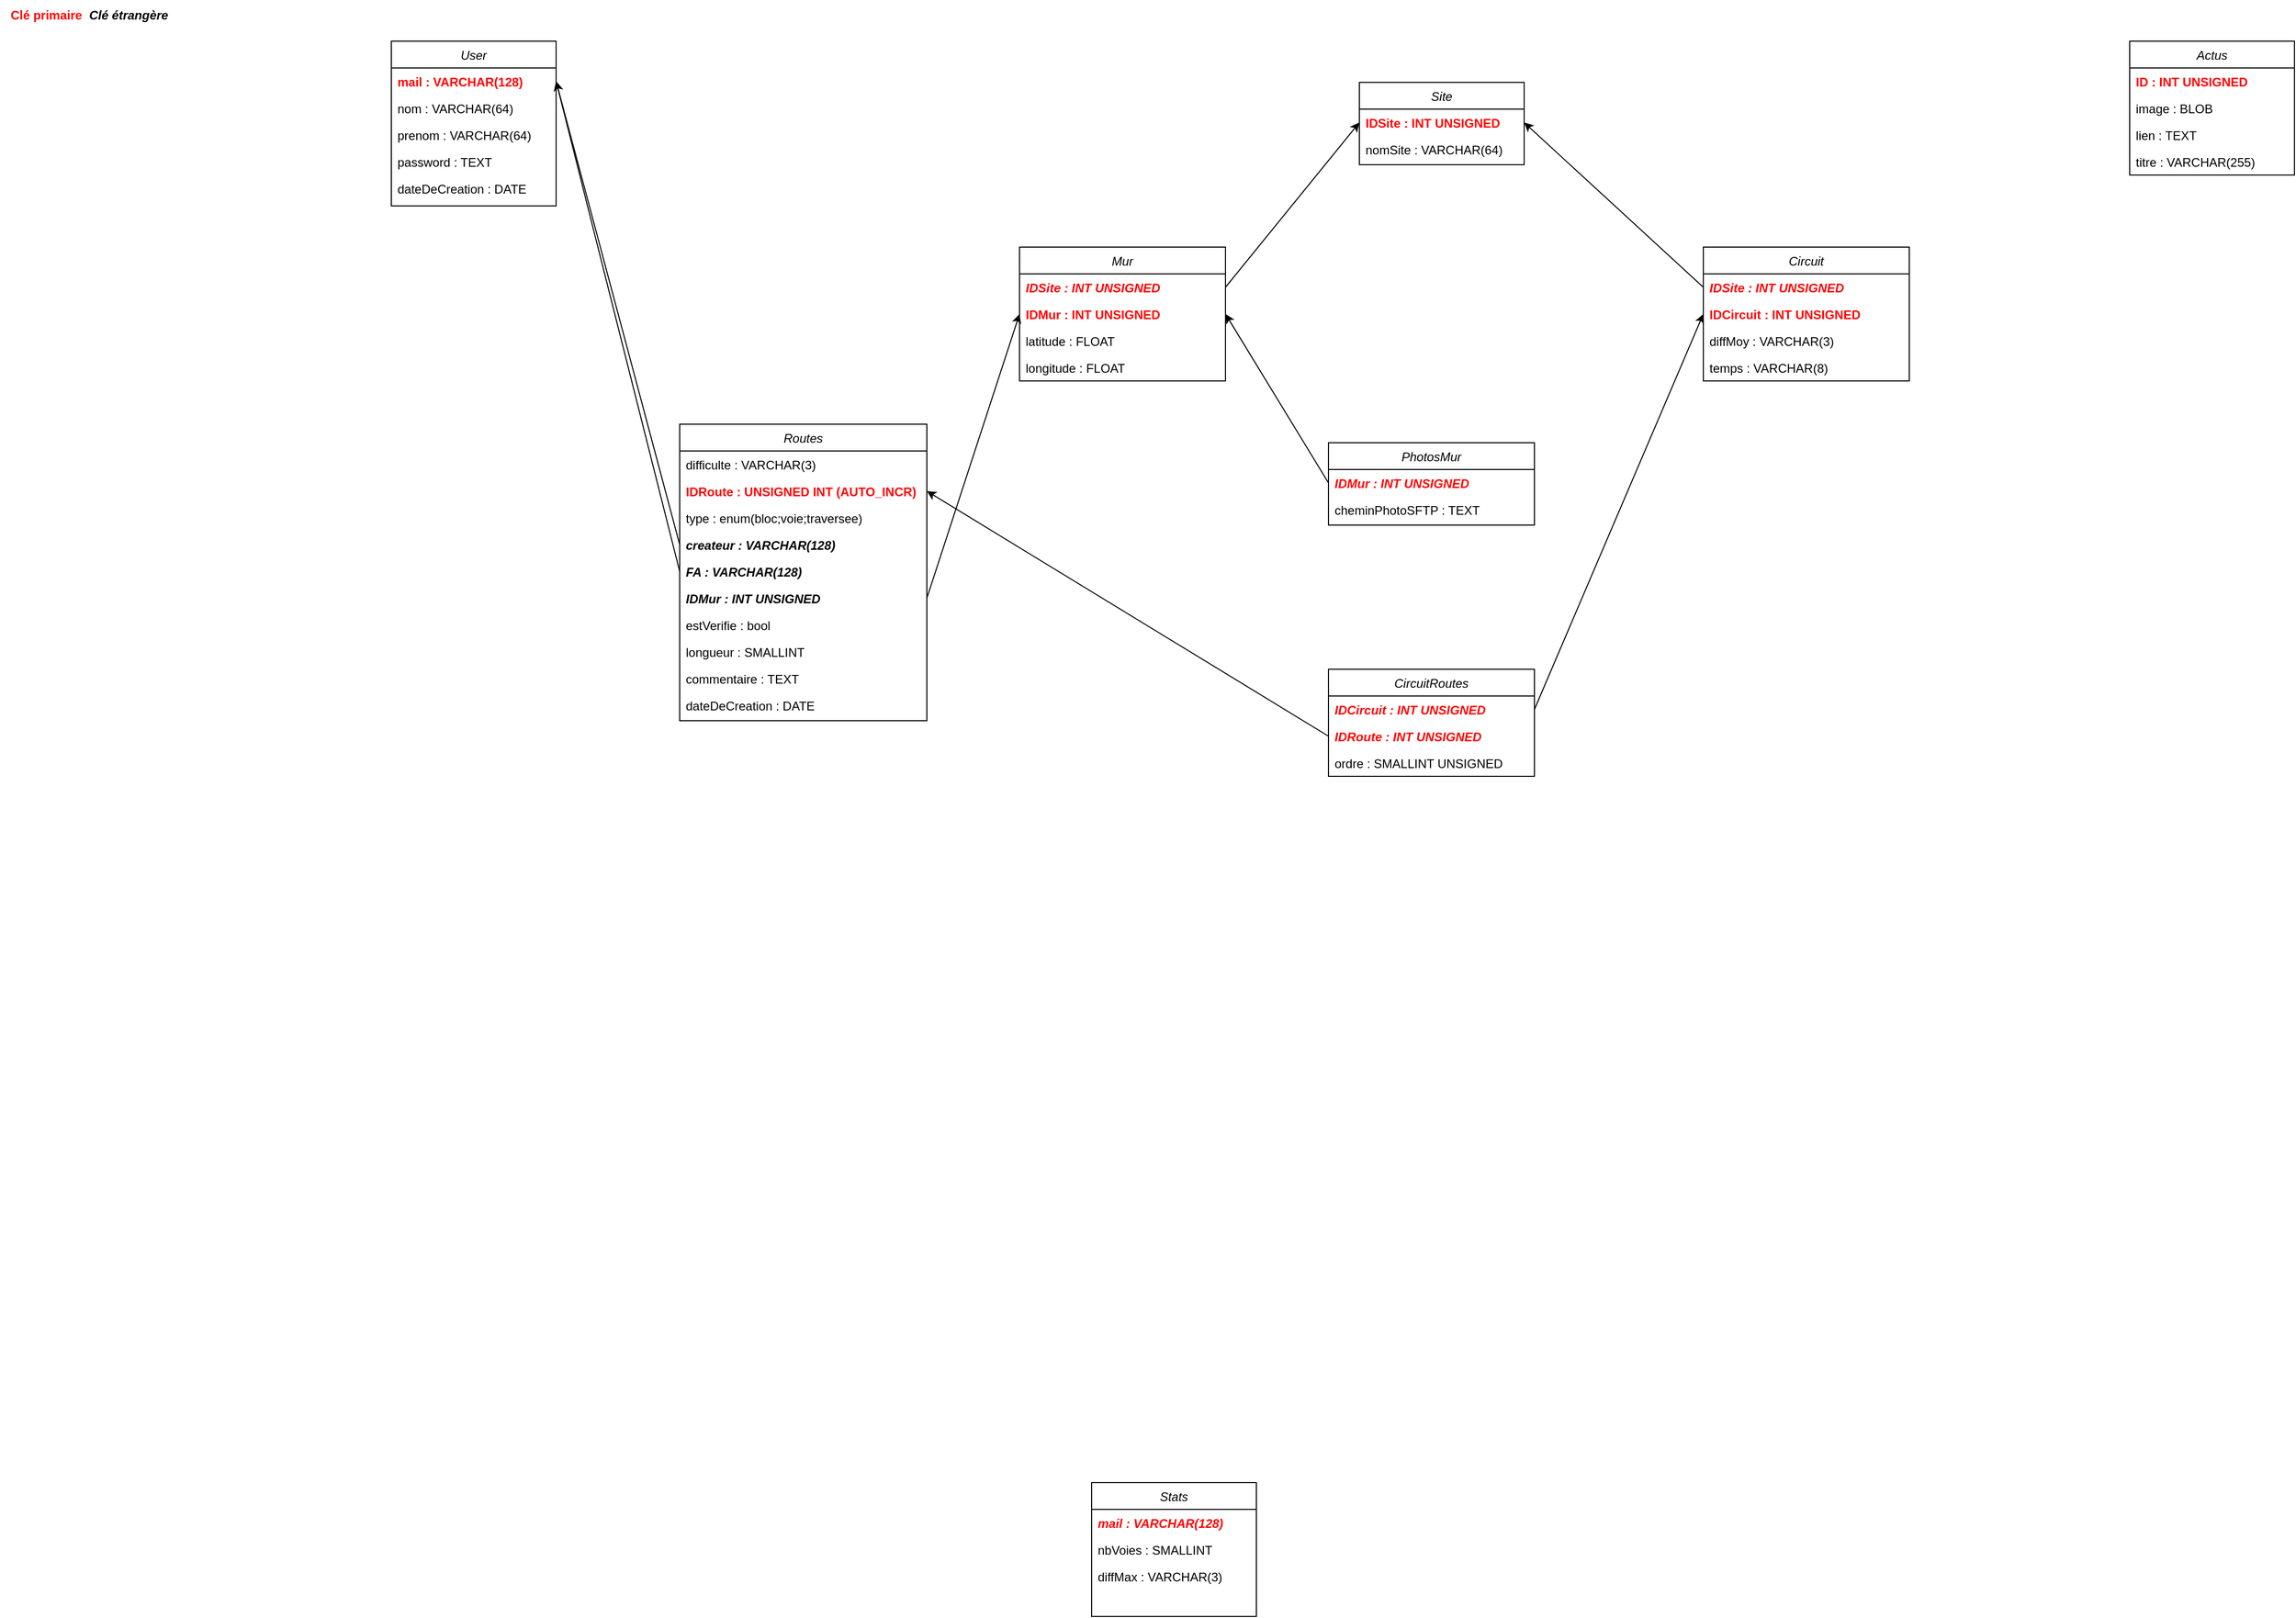 <mxfile version="21.2.9" type="github">
  <diagram id="C5RBs43oDa-KdzZeNtuy" name="Page-1">
    <mxGraphModel dx="1509" dy="744" grid="1" gridSize="10" guides="1" tooltips="1" connect="1" arrows="1" fold="1" page="1" pageScale="1" pageWidth="827" pageHeight="1169" math="0" shadow="0">
      <root>
        <mxCell id="WIyWlLk6GJQsqaUBKTNV-0" />
        <mxCell id="WIyWlLk6GJQsqaUBKTNV-1" parent="WIyWlLk6GJQsqaUBKTNV-0" />
        <mxCell id="zkfFHV4jXpPFQw0GAbJ--0" value="User" style="swimlane;fontStyle=2;align=center;verticalAlign=top;childLayout=stackLayout;horizontal=1;startSize=26;horizontalStack=0;resizeParent=1;resizeLast=0;collapsible=1;marginBottom=0;rounded=0;shadow=0;strokeWidth=1;" parent="WIyWlLk6GJQsqaUBKTNV-1" vertex="1">
          <mxGeometry x="380" y="40" width="160" height="160" as="geometry">
            <mxRectangle x="230" y="140" width="160" height="26" as="alternateBounds" />
          </mxGeometry>
        </mxCell>
        <mxCell id="zkfFHV4jXpPFQw0GAbJ--2" value="mail : VARCHAR(128)" style="text;align=left;verticalAlign=top;spacingLeft=4;spacingRight=4;overflow=hidden;rotatable=0;points=[[0,0.5],[1,0.5]];portConstraint=eastwest;rounded=0;shadow=0;html=0;fontStyle=1;fontColor=#FF0000;" parent="zkfFHV4jXpPFQw0GAbJ--0" vertex="1">
          <mxGeometry y="26" width="160" height="26" as="geometry" />
        </mxCell>
        <mxCell id="zkfFHV4jXpPFQw0GAbJ--1" value="nom : VARCHAR(64)" style="text;align=left;verticalAlign=top;spacingLeft=4;spacingRight=4;overflow=hidden;rotatable=0;points=[[0,0.5],[1,0.5]];portConstraint=eastwest;" parent="zkfFHV4jXpPFQw0GAbJ--0" vertex="1">
          <mxGeometry y="52" width="160" height="26" as="geometry" />
        </mxCell>
        <mxCell id="MneaKNnePf4oPeuY0FDi-7" value="prenom : VARCHAR(64)" style="text;align=left;verticalAlign=top;spacingLeft=4;spacingRight=4;overflow=hidden;rotatable=0;points=[[0,0.5],[1,0.5]];portConstraint=eastwest;" parent="zkfFHV4jXpPFQw0GAbJ--0" vertex="1">
          <mxGeometry y="78" width="160" height="26" as="geometry" />
        </mxCell>
        <mxCell id="0Qye_Zv5IVSC3sUF7OHN-1" value="password : TEXT" style="text;align=left;verticalAlign=top;spacingLeft=4;spacingRight=4;overflow=hidden;rotatable=0;points=[[0,0.5],[1,0.5]];portConstraint=eastwest;rounded=0;shadow=0;html=0;" parent="zkfFHV4jXpPFQw0GAbJ--0" vertex="1">
          <mxGeometry y="104" width="160" height="26" as="geometry" />
        </mxCell>
        <mxCell id="MneaKNnePf4oPeuY0FDi-33" value="dateDeCreation : DATE" style="text;align=left;verticalAlign=top;spacingLeft=4;spacingRight=4;overflow=hidden;rotatable=0;points=[[0,0.5],[1,0.5]];portConstraint=eastwest;rounded=0;shadow=0;html=0;fontColor=#000000;fontStyle=0" parent="zkfFHV4jXpPFQw0GAbJ--0" vertex="1">
          <mxGeometry y="130" width="160" height="26" as="geometry" />
        </mxCell>
        <mxCell id="IG8rTT2q1o-Y9MWKu9mN-1" value="&lt;b&gt;&lt;font color=&quot;#ff0000&quot;&gt;Clé primaire&lt;/font&gt;&lt;/b&gt;" style="text;html=1;strokeColor=none;fillColor=none;align=center;verticalAlign=middle;whiteSpace=wrap;rounded=0;" parent="WIyWlLk6GJQsqaUBKTNV-1" vertex="1">
          <mxGeometry width="90" height="30" as="geometry" />
        </mxCell>
        <mxCell id="IG8rTT2q1o-Y9MWKu9mN-2" value="&lt;b&gt;&lt;i&gt;Clé étrangère&lt;/i&gt;&lt;/b&gt;" style="text;html=1;strokeColor=none;fillColor=none;align=center;verticalAlign=middle;whiteSpace=wrap;rounded=0;" parent="WIyWlLk6GJQsqaUBKTNV-1" vertex="1">
          <mxGeometry x="80" width="90" height="30" as="geometry" />
        </mxCell>
        <mxCell id="MneaKNnePf4oPeuY0FDi-1" value="Mur" style="swimlane;fontStyle=2;align=center;verticalAlign=top;childLayout=stackLayout;horizontal=1;startSize=26;horizontalStack=0;resizeParent=1;resizeLast=0;collapsible=1;marginBottom=0;rounded=0;shadow=0;strokeWidth=1;" parent="WIyWlLk6GJQsqaUBKTNV-1" vertex="1">
          <mxGeometry x="990" y="240" width="200" height="130" as="geometry">
            <mxRectangle x="230" y="140" width="160" height="26" as="alternateBounds" />
          </mxGeometry>
        </mxCell>
        <mxCell id="MneaKNnePf4oPeuY0FDi-3" value="IDSite : INT UNSIGNED" style="text;align=left;verticalAlign=top;spacingLeft=4;spacingRight=4;overflow=hidden;rotatable=0;points=[[0,0.5],[1,0.5]];portConstraint=eastwest;fontStyle=3;fontColor=#ff0000;" parent="MneaKNnePf4oPeuY0FDi-1" vertex="1">
          <mxGeometry y="26" width="200" height="26" as="geometry" />
        </mxCell>
        <mxCell id="MneaKNnePf4oPeuY0FDi-2" value="IDMur : INT UNSIGNED" style="text;align=left;verticalAlign=top;spacingLeft=4;spacingRight=4;overflow=hidden;rotatable=0;points=[[0,0.5],[1,0.5]];portConstraint=eastwest;rounded=0;shadow=0;html=0;fontColor=#FF0000;fontStyle=1" parent="MneaKNnePf4oPeuY0FDi-1" vertex="1">
          <mxGeometry y="52" width="200" height="26" as="geometry" />
        </mxCell>
        <mxCell id="87DdCvk_uz9mZ-cImYMg-0" value="latitude : FLOAT" style="text;align=left;verticalAlign=top;spacingLeft=4;spacingRight=4;overflow=hidden;rotatable=0;points=[[0,0.5],[1,0.5]];portConstraint=eastwest;" parent="MneaKNnePf4oPeuY0FDi-1" vertex="1">
          <mxGeometry y="78" width="200" height="26" as="geometry" />
        </mxCell>
        <mxCell id="wvx0ti9K2vMNc0QYjZrV-10" value="longitude : FLOAT" style="text;align=left;verticalAlign=top;spacingLeft=4;spacingRight=4;overflow=hidden;rotatable=0;points=[[0,0.5],[1,0.5]];portConstraint=eastwest;" vertex="1" parent="MneaKNnePf4oPeuY0FDi-1">
          <mxGeometry y="104" width="200" height="26" as="geometry" />
        </mxCell>
        <mxCell id="MneaKNnePf4oPeuY0FDi-29" value="Stats" style="swimlane;fontStyle=2;align=center;verticalAlign=top;childLayout=stackLayout;horizontal=1;startSize=26;horizontalStack=0;resizeParent=1;resizeLast=0;collapsible=1;marginBottom=0;rounded=0;shadow=0;strokeWidth=1;" parent="WIyWlLk6GJQsqaUBKTNV-1" vertex="1">
          <mxGeometry x="1060" y="1440" width="160" height="130" as="geometry">
            <mxRectangle x="230" y="140" width="160" height="26" as="alternateBounds" />
          </mxGeometry>
        </mxCell>
        <mxCell id="MneaKNnePf4oPeuY0FDi-30" value="mail : VARCHAR(128)" style="text;align=left;verticalAlign=top;spacingLeft=4;spacingRight=4;overflow=hidden;rotatable=0;points=[[0,0.5],[1,0.5]];portConstraint=eastwest;rounded=0;shadow=0;html=0;fontColor=#FF0000;fontStyle=3" parent="MneaKNnePf4oPeuY0FDi-29" vertex="1">
          <mxGeometry y="26" width="160" height="26" as="geometry" />
        </mxCell>
        <mxCell id="MneaKNnePf4oPeuY0FDi-31" value="nbVoies : SMALLINT" style="text;align=left;verticalAlign=top;spacingLeft=4;spacingRight=4;overflow=hidden;rotatable=0;points=[[0,0.5],[1,0.5]];portConstraint=eastwest;rounded=0;shadow=0;html=0;fontColor=#000000;fontStyle=0" parent="MneaKNnePf4oPeuY0FDi-29" vertex="1">
          <mxGeometry y="52" width="160" height="26" as="geometry" />
        </mxCell>
        <mxCell id="MneaKNnePf4oPeuY0FDi-32" value="diffMax : VARCHAR(3)" style="text;align=left;verticalAlign=top;spacingLeft=4;spacingRight=4;overflow=hidden;rotatable=0;points=[[0,0.5],[1,0.5]];portConstraint=eastwest;rounded=0;shadow=0;html=0;fontColor=#000000;fontStyle=0" parent="MneaKNnePf4oPeuY0FDi-29" vertex="1">
          <mxGeometry y="78" width="160" height="26" as="geometry" />
        </mxCell>
        <mxCell id="MneaKNnePf4oPeuY0FDi-9" value="Routes" style="swimlane;fontStyle=2;align=center;verticalAlign=top;childLayout=stackLayout;horizontal=1;startSize=26;horizontalStack=0;resizeParent=1;resizeLast=0;collapsible=1;marginBottom=0;rounded=0;shadow=0;strokeWidth=1;" parent="WIyWlLk6GJQsqaUBKTNV-1" vertex="1">
          <mxGeometry x="660" y="412" width="240" height="288" as="geometry">
            <mxRectangle x="230" y="140" width="160" height="26" as="alternateBounds" />
          </mxGeometry>
        </mxCell>
        <mxCell id="MneaKNnePf4oPeuY0FDi-11" value="difficulte : VARCHAR(3)" style="text;align=left;verticalAlign=top;spacingLeft=4;spacingRight=4;overflow=hidden;rotatable=0;points=[[0,0.5],[1,0.5]];portConstraint=eastwest;" parent="MneaKNnePf4oPeuY0FDi-9" vertex="1">
          <mxGeometry y="26" width="240" height="26" as="geometry" />
        </mxCell>
        <mxCell id="MneaKNnePf4oPeuY0FDi-10" value="IDRoute : UNSIGNED INT (AUTO_INCR)" style="text;align=left;verticalAlign=top;spacingLeft=4;spacingRight=4;overflow=hidden;rotatable=0;points=[[0,0.5],[1,0.5]];portConstraint=eastwest;rounded=0;shadow=0;html=0;fontColor=#FF0000;fontStyle=1" parent="MneaKNnePf4oPeuY0FDi-9" vertex="1">
          <mxGeometry y="52" width="240" height="26" as="geometry" />
        </mxCell>
        <mxCell id="MneaKNnePf4oPeuY0FDi-12" value="type : enum(bloc;voie;traversee)" style="text;align=left;verticalAlign=top;spacingLeft=4;spacingRight=4;overflow=hidden;rotatable=0;points=[[0,0.5],[1,0.5]];portConstraint=eastwest;" parent="MneaKNnePf4oPeuY0FDi-9" vertex="1">
          <mxGeometry y="78" width="240" height="26" as="geometry" />
        </mxCell>
        <mxCell id="MneaKNnePf4oPeuY0FDi-13" value="createur : VARCHAR(128)" style="text;align=left;verticalAlign=top;spacingLeft=4;spacingRight=4;overflow=hidden;rotatable=0;points=[[0,0.5],[1,0.5]];portConstraint=eastwest;fontStyle=3" parent="MneaKNnePf4oPeuY0FDi-9" vertex="1">
          <mxGeometry y="104" width="240" height="26" as="geometry" />
        </mxCell>
        <mxCell id="MneaKNnePf4oPeuY0FDi-14" value="FA : VARCHAR(128)" style="text;align=left;verticalAlign=top;spacingLeft=4;spacingRight=4;overflow=hidden;rotatable=0;points=[[0,0.5],[1,0.5]];portConstraint=eastwest;fontStyle=3" parent="MneaKNnePf4oPeuY0FDi-9" vertex="1">
          <mxGeometry y="130" width="240" height="26" as="geometry" />
        </mxCell>
        <mxCell id="wvx0ti9K2vMNc0QYjZrV-29" value="IDMur : INT UNSIGNED" style="text;align=left;verticalAlign=top;spacingLeft=4;spacingRight=4;overflow=hidden;rotatable=0;points=[[0,0.5],[1,0.5]];portConstraint=eastwest;fontStyle=3" vertex="1" parent="MneaKNnePf4oPeuY0FDi-9">
          <mxGeometry y="156" width="240" height="26" as="geometry" />
        </mxCell>
        <mxCell id="MneaKNnePf4oPeuY0FDi-15" value="estVerifie : bool" style="text;align=left;verticalAlign=top;spacingLeft=4;spacingRight=4;overflow=hidden;rotatable=0;points=[[0,0.5],[1,0.5]];portConstraint=eastwest;" parent="MneaKNnePf4oPeuY0FDi-9" vertex="1">
          <mxGeometry y="182" width="240" height="26" as="geometry" />
        </mxCell>
        <mxCell id="MneaKNnePf4oPeuY0FDi-16" value="longueur : SMALLINT" style="text;align=left;verticalAlign=top;spacingLeft=4;spacingRight=4;overflow=hidden;rotatable=0;points=[[0,0.5],[1,0.5]];portConstraint=eastwest;" parent="MneaKNnePf4oPeuY0FDi-9" vertex="1">
          <mxGeometry y="208" width="240" height="26" as="geometry" />
        </mxCell>
        <mxCell id="MneaKNnePf4oPeuY0FDi-17" value="commentaire : TEXT" style="text;align=left;verticalAlign=top;spacingLeft=4;spacingRight=4;overflow=hidden;rotatable=0;points=[[0,0.5],[1,0.5]];portConstraint=eastwest;" parent="MneaKNnePf4oPeuY0FDi-9" vertex="1">
          <mxGeometry y="234" width="240" height="26" as="geometry" />
        </mxCell>
        <mxCell id="MneaKNnePf4oPeuY0FDi-34" value="dateDeCreation : DATE" style="text;align=left;verticalAlign=top;spacingLeft=4;spacingRight=4;overflow=hidden;rotatable=0;points=[[0,0.5],[1,0.5]];portConstraint=eastwest;" parent="MneaKNnePf4oPeuY0FDi-9" vertex="1">
          <mxGeometry y="260" width="240" height="26" as="geometry" />
        </mxCell>
        <mxCell id="FBszjzos_MEZXX1fzlTr-0" value="Actus" style="swimlane;fontStyle=2;align=center;verticalAlign=top;childLayout=stackLayout;horizontal=1;startSize=26;horizontalStack=0;resizeParent=1;resizeLast=0;collapsible=1;marginBottom=0;rounded=0;shadow=0;strokeWidth=1;" parent="WIyWlLk6GJQsqaUBKTNV-1" vertex="1">
          <mxGeometry x="2068" y="40" width="160" height="130" as="geometry">
            <mxRectangle x="230" y="140" width="160" height="26" as="alternateBounds" />
          </mxGeometry>
        </mxCell>
        <mxCell id="FBszjzos_MEZXX1fzlTr-3" value="ID : INT UNSIGNED" style="text;align=left;verticalAlign=top;spacingLeft=4;spacingRight=4;overflow=hidden;rotatable=0;points=[[0,0.5],[1,0.5]];portConstraint=eastwest;rounded=0;shadow=0;html=0;fontStyle=1;fontColor=#FF0000;" parent="FBszjzos_MEZXX1fzlTr-0" vertex="1">
          <mxGeometry y="26" width="160" height="26" as="geometry" />
        </mxCell>
        <mxCell id="FBszjzos_MEZXX1fzlTr-4" value="image : BLOB" style="text;align=left;verticalAlign=top;spacingLeft=4;spacingRight=4;overflow=hidden;rotatable=0;points=[[0,0.5],[1,0.5]];portConstraint=eastwest;rounded=0;shadow=0;html=0;" parent="FBszjzos_MEZXX1fzlTr-0" vertex="1">
          <mxGeometry y="52" width="160" height="26" as="geometry" />
        </mxCell>
        <mxCell id="FBszjzos_MEZXX1fzlTr-5" value="lien : TEXT" style="text;align=left;verticalAlign=top;spacingLeft=4;spacingRight=4;overflow=hidden;rotatable=0;points=[[0,0.5],[1,0.5]];portConstraint=eastwest;rounded=0;shadow=0;html=0;" parent="FBszjzos_MEZXX1fzlTr-0" vertex="1">
          <mxGeometry y="78" width="160" height="26" as="geometry" />
        </mxCell>
        <mxCell id="FBszjzos_MEZXX1fzlTr-6" value="titre : VARCHAR(255)" style="text;align=left;verticalAlign=top;spacingLeft=4;spacingRight=4;overflow=hidden;rotatable=0;points=[[0,0.5],[1,0.5]];portConstraint=eastwest;rounded=0;shadow=0;html=0;" parent="FBszjzos_MEZXX1fzlTr-0" vertex="1">
          <mxGeometry y="104" width="160" height="26" as="geometry" />
        </mxCell>
        <mxCell id="wvx0ti9K2vMNc0QYjZrV-2" value="Site" style="swimlane;fontStyle=2;align=center;verticalAlign=top;childLayout=stackLayout;horizontal=1;startSize=26;horizontalStack=0;resizeParent=1;resizeLast=0;collapsible=1;marginBottom=0;rounded=0;shadow=0;strokeWidth=1;" vertex="1" parent="WIyWlLk6GJQsqaUBKTNV-1">
          <mxGeometry x="1320" y="80" width="160" height="80" as="geometry">
            <mxRectangle x="230" y="140" width="160" height="26" as="alternateBounds" />
          </mxGeometry>
        </mxCell>
        <mxCell id="wvx0ti9K2vMNc0QYjZrV-5" value="IDSite : INT UNSIGNED" style="text;align=left;verticalAlign=top;spacingLeft=4;spacingRight=4;overflow=hidden;rotatable=0;points=[[0,0.5],[1,0.5]];portConstraint=eastwest;rounded=0;shadow=0;html=0;fontStyle=1;fontColor=#FF0000;" vertex="1" parent="wvx0ti9K2vMNc0QYjZrV-2">
          <mxGeometry y="26" width="160" height="26" as="geometry" />
        </mxCell>
        <mxCell id="wvx0ti9K2vMNc0QYjZrV-7" value="nomSite : VARCHAR(64)" style="text;align=left;verticalAlign=top;spacingLeft=4;spacingRight=4;overflow=hidden;rotatable=0;points=[[0,0.5],[1,0.5]];portConstraint=eastwest;rounded=0;shadow=0;html=0;" vertex="1" parent="wvx0ti9K2vMNc0QYjZrV-2">
          <mxGeometry y="52" width="160" height="26" as="geometry" />
        </mxCell>
        <mxCell id="wvx0ti9K2vMNc0QYjZrV-11" value="PhotosMur" style="swimlane;fontStyle=2;align=center;verticalAlign=top;childLayout=stackLayout;horizontal=1;startSize=26;horizontalStack=0;resizeParent=1;resizeLast=0;collapsible=1;marginBottom=0;rounded=0;shadow=0;strokeWidth=1;" vertex="1" parent="WIyWlLk6GJQsqaUBKTNV-1">
          <mxGeometry x="1290" y="430" width="200" height="80" as="geometry">
            <mxRectangle x="230" y="140" width="160" height="26" as="alternateBounds" />
          </mxGeometry>
        </mxCell>
        <mxCell id="wvx0ti9K2vMNc0QYjZrV-12" value="IDMur : INT UNSIGNED" style="text;align=left;verticalAlign=top;spacingLeft=4;spacingRight=4;overflow=hidden;rotatable=0;points=[[0,0.5],[1,0.5]];portConstraint=eastwest;rounded=0;shadow=0;html=0;fontColor=#FF0000;fontStyle=3" vertex="1" parent="wvx0ti9K2vMNc0QYjZrV-11">
          <mxGeometry y="26" width="200" height="26" as="geometry" />
        </mxCell>
        <mxCell id="wvx0ti9K2vMNc0QYjZrV-15" value="cheminPhotoSFTP : TEXT" style="text;align=left;verticalAlign=top;spacingLeft=4;spacingRight=4;overflow=hidden;rotatable=0;points=[[0,0.5],[1,0.5]];portConstraint=eastwest;" vertex="1" parent="wvx0ti9K2vMNc0QYjZrV-11">
          <mxGeometry y="52" width="200" height="26" as="geometry" />
        </mxCell>
        <mxCell id="wvx0ti9K2vMNc0QYjZrV-16" value="Circuit" style="swimlane;fontStyle=2;align=center;verticalAlign=top;childLayout=stackLayout;horizontal=1;startSize=26;horizontalStack=0;resizeParent=1;resizeLast=0;collapsible=1;marginBottom=0;rounded=0;shadow=0;strokeWidth=1;" vertex="1" parent="WIyWlLk6GJQsqaUBKTNV-1">
          <mxGeometry x="1654" y="240" width="200" height="130" as="geometry">
            <mxRectangle x="230" y="140" width="160" height="26" as="alternateBounds" />
          </mxGeometry>
        </mxCell>
        <mxCell id="wvx0ti9K2vMNc0QYjZrV-18" value="IDSite : INT UNSIGNED" style="text;align=left;verticalAlign=top;spacingLeft=4;spacingRight=4;overflow=hidden;rotatable=0;points=[[0,0.5],[1,0.5]];portConstraint=eastwest;fontStyle=3;fontColor=#ff0000;" vertex="1" parent="wvx0ti9K2vMNc0QYjZrV-16">
          <mxGeometry y="26" width="200" height="26" as="geometry" />
        </mxCell>
        <mxCell id="wvx0ti9K2vMNc0QYjZrV-17" value="IDCircuit : INT UNSIGNED" style="text;align=left;verticalAlign=top;spacingLeft=4;spacingRight=4;overflow=hidden;rotatable=0;points=[[0,0.5],[1,0.5]];portConstraint=eastwest;rounded=0;shadow=0;html=0;fontColor=#FF0000;fontStyle=1" vertex="1" parent="wvx0ti9K2vMNc0QYjZrV-16">
          <mxGeometry y="52" width="200" height="26" as="geometry" />
        </mxCell>
        <mxCell id="wvx0ti9K2vMNc0QYjZrV-19" value="diffMoy : VARCHAR(3)" style="text;align=left;verticalAlign=top;spacingLeft=4;spacingRight=4;overflow=hidden;rotatable=0;points=[[0,0.5],[1,0.5]];portConstraint=eastwest;" vertex="1" parent="wvx0ti9K2vMNc0QYjZrV-16">
          <mxGeometry y="78" width="200" height="26" as="geometry" />
        </mxCell>
        <mxCell id="wvx0ti9K2vMNc0QYjZrV-38" value="temps : VARCHAR(8)" style="text;align=left;verticalAlign=top;spacingLeft=4;spacingRight=4;overflow=hidden;rotatable=0;points=[[0,0.5],[1,0.5]];portConstraint=eastwest;" vertex="1" parent="wvx0ti9K2vMNc0QYjZrV-16">
          <mxGeometry y="104" width="200" height="26" as="geometry" />
        </mxCell>
        <mxCell id="wvx0ti9K2vMNc0QYjZrV-21" value="CircuitRoutes" style="swimlane;fontStyle=2;align=center;verticalAlign=top;childLayout=stackLayout;horizontal=1;startSize=26;horizontalStack=0;resizeParent=1;resizeLast=0;collapsible=1;marginBottom=0;rounded=0;shadow=0;strokeWidth=1;" vertex="1" parent="WIyWlLk6GJQsqaUBKTNV-1">
          <mxGeometry x="1290" y="650" width="200" height="104" as="geometry">
            <mxRectangle x="230" y="140" width="160" height="26" as="alternateBounds" />
          </mxGeometry>
        </mxCell>
        <mxCell id="wvx0ti9K2vMNc0QYjZrV-22" value="IDCircuit : INT UNSIGNED" style="text;align=left;verticalAlign=top;spacingLeft=4;spacingRight=4;overflow=hidden;rotatable=0;points=[[0,0.5],[1,0.5]];portConstraint=eastwest;rounded=0;shadow=0;html=0;fontColor=#FF0000;fontStyle=3" vertex="1" parent="wvx0ti9K2vMNc0QYjZrV-21">
          <mxGeometry y="26" width="200" height="26" as="geometry" />
        </mxCell>
        <mxCell id="wvx0ti9K2vMNc0QYjZrV-23" value="IDRoute : INT UNSIGNED" style="text;align=left;verticalAlign=top;spacingLeft=4;spacingRight=4;overflow=hidden;rotatable=0;points=[[0,0.5],[1,0.5]];portConstraint=eastwest;fontStyle=3;fontColor=#ff0000;" vertex="1" parent="wvx0ti9K2vMNc0QYjZrV-21">
          <mxGeometry y="52" width="200" height="26" as="geometry" />
        </mxCell>
        <mxCell id="wvx0ti9K2vMNc0QYjZrV-24" value="ordre : SMALLINT UNSIGNED" style="text;align=left;verticalAlign=top;spacingLeft=4;spacingRight=4;overflow=hidden;rotatable=0;points=[[0,0.5],[1,0.5]];portConstraint=eastwest;" vertex="1" parent="wvx0ti9K2vMNc0QYjZrV-21">
          <mxGeometry y="78" width="200" height="26" as="geometry" />
        </mxCell>
        <mxCell id="wvx0ti9K2vMNc0QYjZrV-26" value="" style="endArrow=classic;html=1;rounded=0;exitX=0;exitY=0.5;exitDx=0;exitDy=0;entryX=1;entryY=0.5;entryDx=0;entryDy=0;" edge="1" parent="WIyWlLk6GJQsqaUBKTNV-1" source="MneaKNnePf4oPeuY0FDi-13" target="zkfFHV4jXpPFQw0GAbJ--2">
          <mxGeometry width="50" height="50" relative="1" as="geometry">
            <mxPoint x="810" y="310" as="sourcePoint" />
            <mxPoint x="880" y="260" as="targetPoint" />
          </mxGeometry>
        </mxCell>
        <mxCell id="wvx0ti9K2vMNc0QYjZrV-27" value="" style="endArrow=classic;html=1;rounded=0;exitX=0;exitY=0.5;exitDx=0;exitDy=0;entryX=1;entryY=0.5;entryDx=0;entryDy=0;" edge="1" parent="WIyWlLk6GJQsqaUBKTNV-1" source="MneaKNnePf4oPeuY0FDi-14" target="zkfFHV4jXpPFQw0GAbJ--2">
          <mxGeometry width="50" height="50" relative="1" as="geometry">
            <mxPoint x="830" y="310" as="sourcePoint" />
            <mxPoint x="880" y="260" as="targetPoint" />
          </mxGeometry>
        </mxCell>
        <mxCell id="wvx0ti9K2vMNc0QYjZrV-28" value="" style="endArrow=classic;html=1;rounded=0;exitX=1;exitY=0.5;exitDx=0;exitDy=0;entryX=0;entryY=0.5;entryDx=0;entryDy=0;" edge="1" parent="WIyWlLk6GJQsqaUBKTNV-1" source="wvx0ti9K2vMNc0QYjZrV-29" target="MneaKNnePf4oPeuY0FDi-2">
          <mxGeometry width="50" height="50" relative="1" as="geometry">
            <mxPoint x="840" y="330" as="sourcePoint" />
            <mxPoint x="880" y="260" as="targetPoint" />
          </mxGeometry>
        </mxCell>
        <mxCell id="wvx0ti9K2vMNc0QYjZrV-30" value="" style="endArrow=classic;html=1;rounded=0;exitX=1;exitY=0.5;exitDx=0;exitDy=0;entryX=0;entryY=0.5;entryDx=0;entryDy=0;" edge="1" parent="WIyWlLk6GJQsqaUBKTNV-1" source="MneaKNnePf4oPeuY0FDi-3" target="wvx0ti9K2vMNc0QYjZrV-5">
          <mxGeometry width="50" height="50" relative="1" as="geometry">
            <mxPoint x="1130" y="390" as="sourcePoint" />
            <mxPoint x="1180" y="340" as="targetPoint" />
          </mxGeometry>
        </mxCell>
        <mxCell id="wvx0ti9K2vMNc0QYjZrV-31" value="" style="endArrow=classic;html=1;rounded=0;exitX=0;exitY=0.5;exitDx=0;exitDy=0;entryX=1;entryY=0.5;entryDx=0;entryDy=0;" edge="1" parent="WIyWlLk6GJQsqaUBKTNV-1" source="wvx0ti9K2vMNc0QYjZrV-18" target="wvx0ti9K2vMNc0QYjZrV-5">
          <mxGeometry width="50" height="50" relative="1" as="geometry">
            <mxPoint x="1130" y="390" as="sourcePoint" />
            <mxPoint x="1180" y="340" as="targetPoint" />
          </mxGeometry>
        </mxCell>
        <mxCell id="wvx0ti9K2vMNc0QYjZrV-32" value="" style="endArrow=classic;html=1;rounded=0;exitX=0;exitY=0.5;exitDx=0;exitDy=0;entryX=1;entryY=0.5;entryDx=0;entryDy=0;" edge="1" parent="WIyWlLk6GJQsqaUBKTNV-1" source="wvx0ti9K2vMNc0QYjZrV-12" target="MneaKNnePf4oPeuY0FDi-2">
          <mxGeometry width="50" height="50" relative="1" as="geometry">
            <mxPoint x="1130" y="390" as="sourcePoint" />
            <mxPoint x="1180" y="340" as="targetPoint" />
          </mxGeometry>
        </mxCell>
        <mxCell id="wvx0ti9K2vMNc0QYjZrV-34" value="" style="endArrow=classic;html=1;rounded=0;exitX=1;exitY=0.5;exitDx=0;exitDy=0;entryX=0;entryY=0.5;entryDx=0;entryDy=0;" edge="1" parent="WIyWlLk6GJQsqaUBKTNV-1" source="wvx0ti9K2vMNc0QYjZrV-22" target="wvx0ti9K2vMNc0QYjZrV-17">
          <mxGeometry width="50" height="50" relative="1" as="geometry">
            <mxPoint x="1130" y="390" as="sourcePoint" />
            <mxPoint x="1180" y="340" as="targetPoint" />
          </mxGeometry>
        </mxCell>
        <mxCell id="wvx0ti9K2vMNc0QYjZrV-35" value="" style="endArrow=classic;html=1;rounded=0;exitX=0;exitY=0.5;exitDx=0;exitDy=0;entryX=1;entryY=0.5;entryDx=0;entryDy=0;" edge="1" parent="WIyWlLk6GJQsqaUBKTNV-1" source="wvx0ti9K2vMNc0QYjZrV-23" target="MneaKNnePf4oPeuY0FDi-10">
          <mxGeometry width="50" height="50" relative="1" as="geometry">
            <mxPoint x="1130" y="490" as="sourcePoint" />
            <mxPoint x="1180" y="440" as="targetPoint" />
          </mxGeometry>
        </mxCell>
      </root>
    </mxGraphModel>
  </diagram>
</mxfile>
